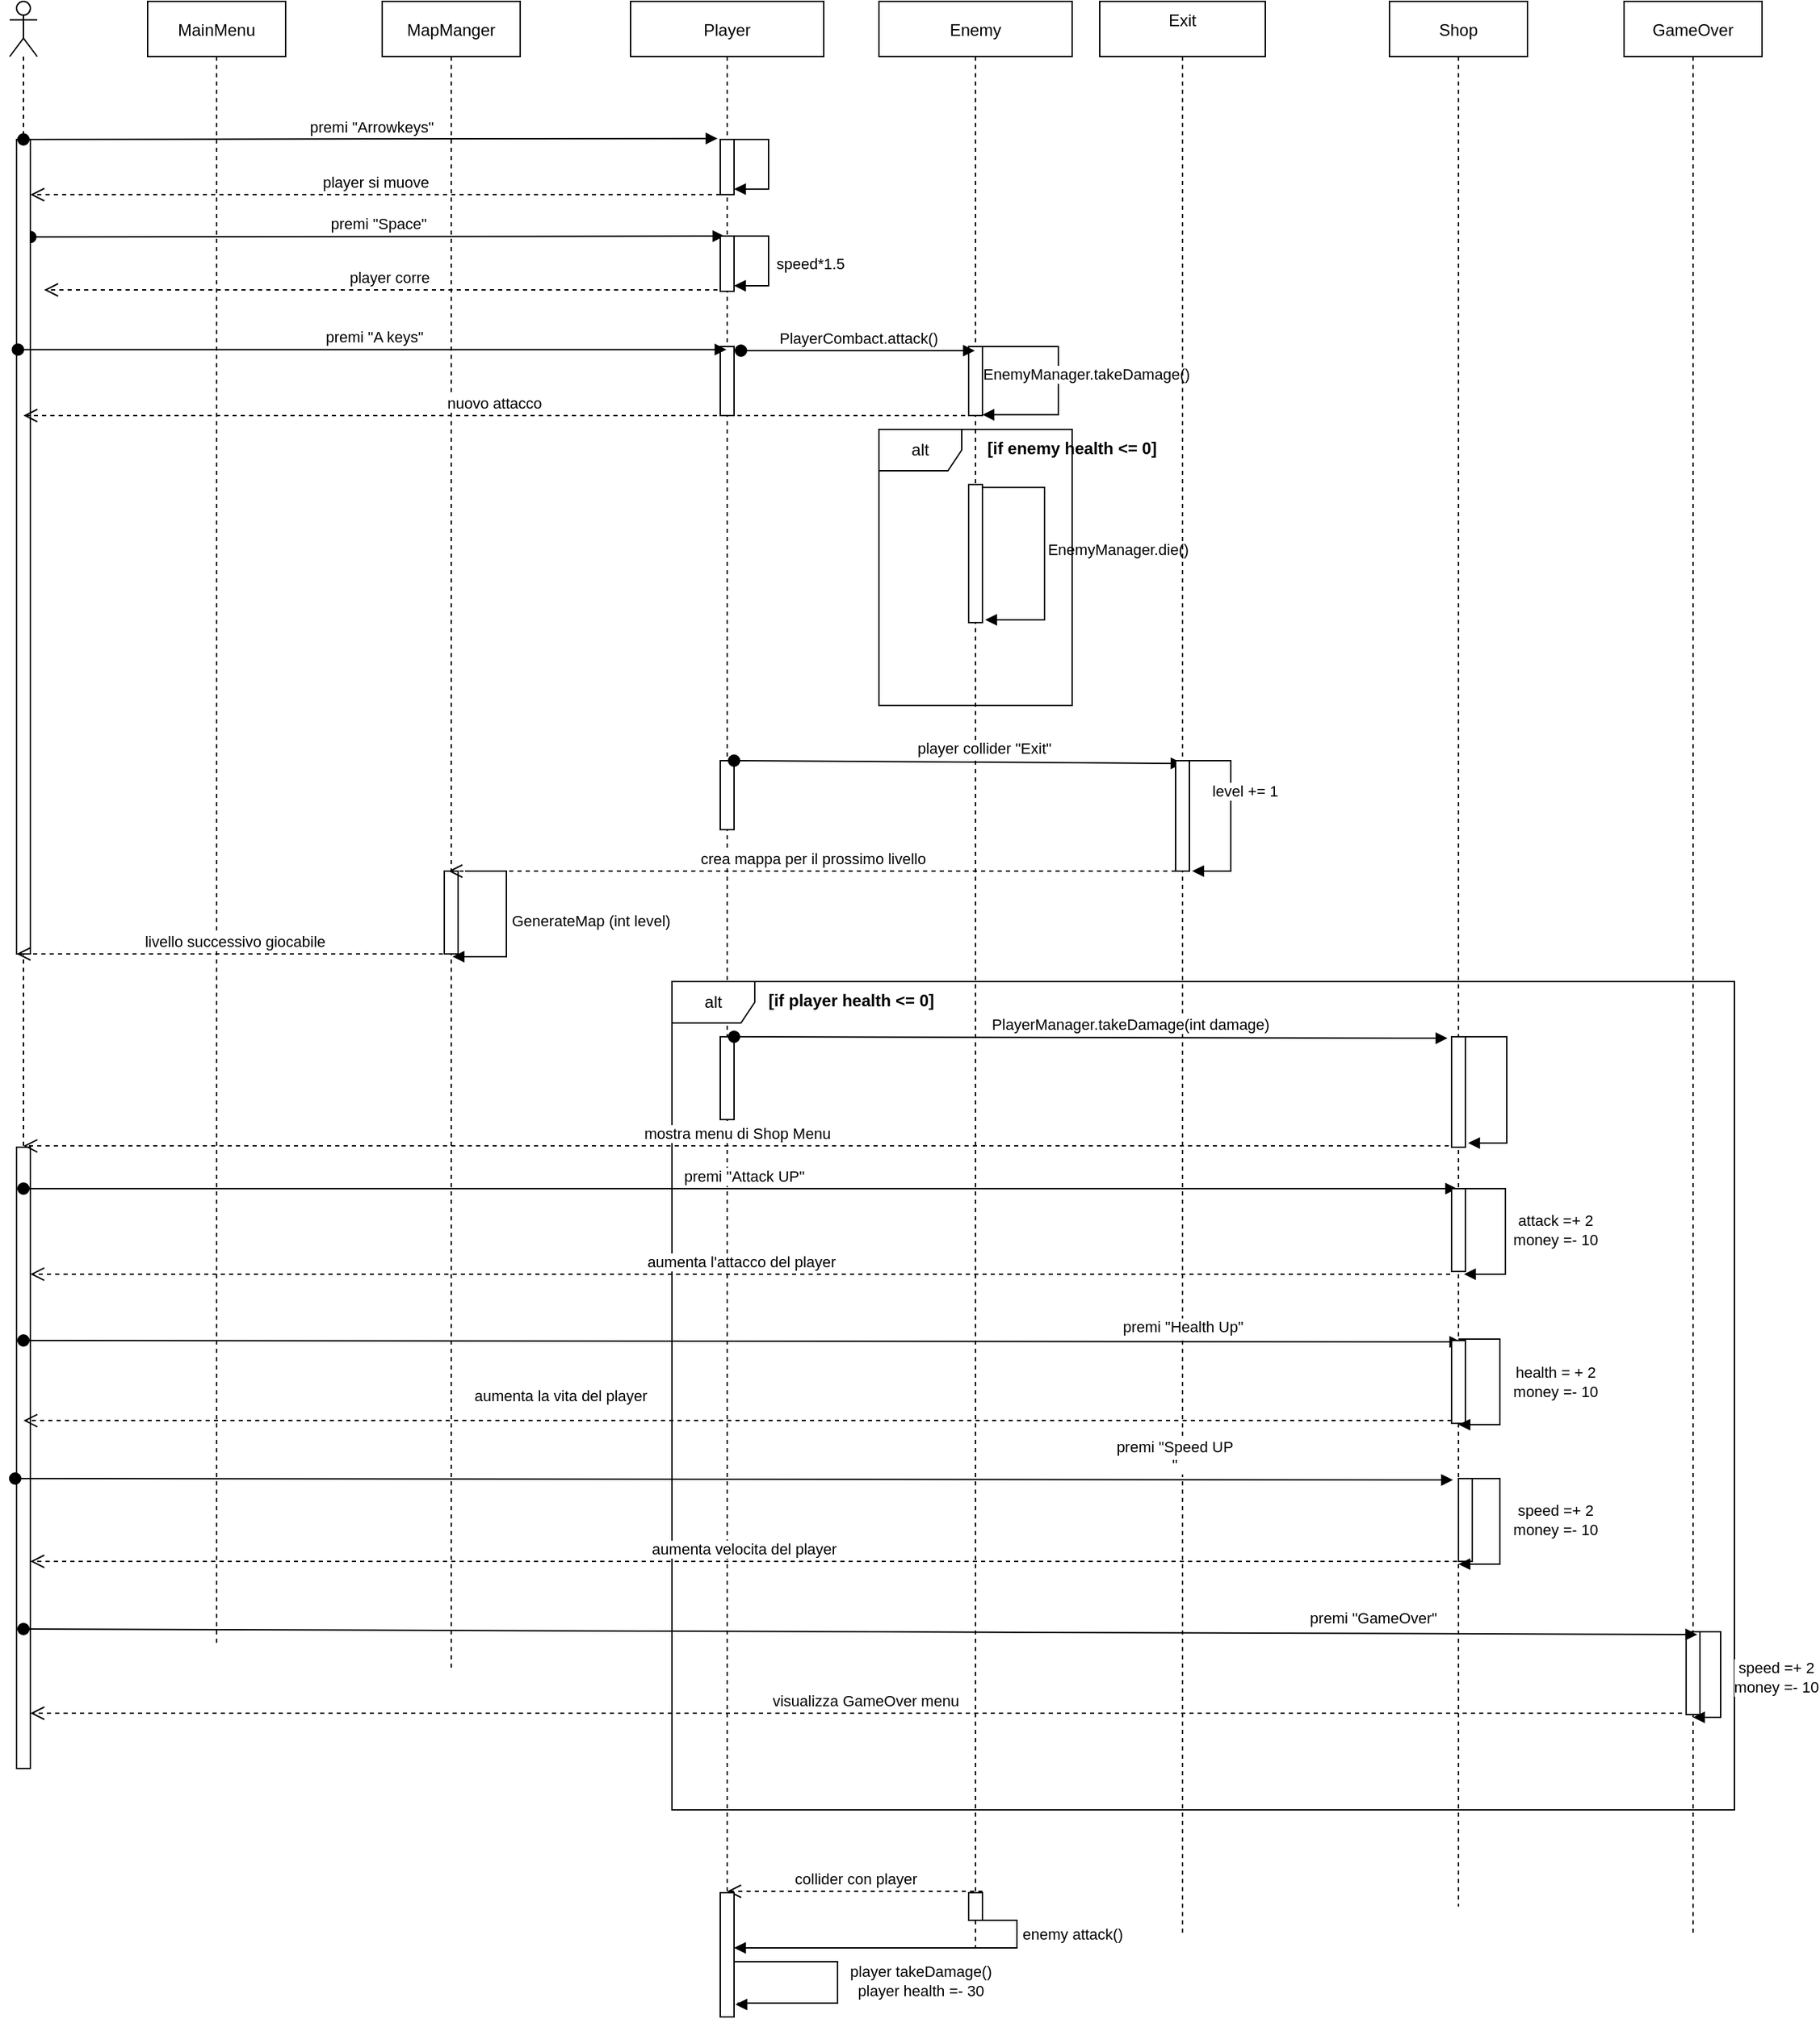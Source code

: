 <mxfile version="20.1.1" type="github">
  <diagram id="kgpKYQtTHZ0yAKxKKP6v" name="Page-1">
    <mxGraphModel dx="1408" dy="758" grid="1" gridSize="10" guides="1" tooltips="1" connect="1" arrows="1" fold="1" page="1" pageScale="1" pageWidth="1169" pageHeight="827" math="0" shadow="0">
      <root>
        <mxCell id="0" />
        <mxCell id="1" parent="0" />
        <mxCell id="IHDmYLQubq7b0O7IPrWK-1" value="MainMenu" style="shape=umlLifeline;perimeter=lifelinePerimeter;container=1;collapsible=0;recursiveResize=0;rounded=0;shadow=0;strokeWidth=1;" vertex="1" parent="1">
          <mxGeometry x="160" y="60" width="100" height="1190" as="geometry" />
        </mxCell>
        <mxCell id="H7HSWciS5RbThtjPVSTO-67" value="premi &quot;Space&quot;" style="html=1;verticalAlign=bottom;startArrow=oval;startFill=1;endArrow=block;startSize=8;rounded=0;entryX=-0.2;entryY=-0.017;entryDx=0;entryDy=0;entryPerimeter=0;" edge="1" parent="IHDmYLQubq7b0O7IPrWK-1">
          <mxGeometry x="0.004" width="60" relative="1" as="geometry">
            <mxPoint x="-85" y="170.68" as="sourcePoint" />
            <mxPoint x="418" y="170.0" as="targetPoint" />
            <mxPoint as="offset" />
          </mxGeometry>
        </mxCell>
        <mxCell id="IHDmYLQubq7b0O7IPrWK-10" value="MapManger" style="shape=umlLifeline;perimeter=lifelinePerimeter;container=1;collapsible=0;recursiveResize=0;rounded=0;shadow=0;strokeWidth=1;" vertex="1" parent="1">
          <mxGeometry x="330" y="60" width="100" height="1210" as="geometry" />
        </mxCell>
        <mxCell id="H7HSWciS5RbThtjPVSTO-12" value="" style="points=[];perimeter=orthogonalPerimeter;rounded=0;shadow=0;strokeWidth=1;" vertex="1" parent="IHDmYLQubq7b0O7IPrWK-10">
          <mxGeometry x="45" y="630" width="10" height="60" as="geometry" />
        </mxCell>
        <mxCell id="H7HSWciS5RbThtjPVSTO-68" value="player corre" style="html=1;verticalAlign=bottom;endArrow=open;dashed=1;endSize=8;rounded=0;" edge="1" parent="IHDmYLQubq7b0O7IPrWK-10">
          <mxGeometry relative="1" as="geometry">
            <mxPoint x="255" y="209" as="sourcePoint" />
            <mxPoint x="-245" y="209" as="targetPoint" />
            <Array as="points">
              <mxPoint x="-170" y="209" />
            </Array>
          </mxGeometry>
        </mxCell>
        <mxCell id="IHDmYLQubq7b0O7IPrWK-12" value="Player" style="shape=umlLifeline;perimeter=lifelinePerimeter;container=1;collapsible=0;recursiveResize=0;rounded=0;shadow=0;strokeWidth=1;" vertex="1" parent="1">
          <mxGeometry x="510" y="60" width="140" height="1380" as="geometry" />
        </mxCell>
        <mxCell id="IHDmYLQubq7b0O7IPrWK-11" value="" style="points=[];perimeter=orthogonalPerimeter;rounded=0;shadow=0;strokeWidth=1;" vertex="1" parent="IHDmYLQubq7b0O7IPrWK-12">
          <mxGeometry x="65" y="100" width="10" height="40" as="geometry" />
        </mxCell>
        <mxCell id="IHDmYLQubq7b0O7IPrWK-27" value="" style="points=[];perimeter=orthogonalPerimeter;rounded=0;shadow=0;strokeWidth=1;" vertex="1" parent="IHDmYLQubq7b0O7IPrWK-12">
          <mxGeometry x="65" y="250" width="10" height="50" as="geometry" />
        </mxCell>
        <mxCell id="H7HSWciS5RbThtjPVSTO-7" value="" style="points=[];perimeter=orthogonalPerimeter;rounded=0;shadow=0;strokeWidth=1;" vertex="1" parent="IHDmYLQubq7b0O7IPrWK-12">
          <mxGeometry x="65" y="550" width="10" height="50" as="geometry" />
        </mxCell>
        <mxCell id="H7HSWciS5RbThtjPVSTO-10" value="" style="edgeStyle=orthogonalEdgeStyle;html=1;align=left;spacingLeft=2;endArrow=block;rounded=0;labelBackgroundColor=default;labelBorderColor=none;entryX=1;entryY=0.9;entryDx=0;entryDy=0;entryPerimeter=0;" edge="1" parent="IHDmYLQubq7b0O7IPrWK-12" target="IHDmYLQubq7b0O7IPrWK-11">
          <mxGeometry relative="1" as="geometry">
            <mxPoint x="75" y="100" as="sourcePoint" />
            <Array as="points">
              <mxPoint x="100" y="100" />
              <mxPoint x="100" y="136" />
            </Array>
            <mxPoint x="77" y="180" as="targetPoint" />
          </mxGeometry>
        </mxCell>
        <mxCell id="H7HSWciS5RbThtjPVSTO-65" value="" style="points=[];perimeter=orthogonalPerimeter;rounded=0;shadow=0;strokeWidth=1;" vertex="1" parent="IHDmYLQubq7b0O7IPrWK-12">
          <mxGeometry x="65" y="170" width="10" height="40" as="geometry" />
        </mxCell>
        <mxCell id="H7HSWciS5RbThtjPVSTO-66" value="" style="edgeStyle=orthogonalEdgeStyle;html=1;align=left;spacingLeft=2;endArrow=block;rounded=0;labelBackgroundColor=default;labelBorderColor=none;entryX=1;entryY=0.9;entryDx=0;entryDy=0;entryPerimeter=0;" edge="1" parent="IHDmYLQubq7b0O7IPrWK-12">
          <mxGeometry relative="1" as="geometry">
            <mxPoint x="75" y="170" as="sourcePoint" />
            <Array as="points">
              <mxPoint x="100" y="170" />
              <mxPoint x="100" y="206" />
            </Array>
            <mxPoint x="75" y="206" as="targetPoint" />
          </mxGeometry>
        </mxCell>
        <mxCell id="H7HSWciS5RbThtjPVSTO-69" value="speed*1.5" style="edgeLabel;html=1;align=center;verticalAlign=middle;resizable=0;points=[];" vertex="1" connectable="0" parent="H7HSWciS5RbThtjPVSTO-66">
          <mxGeometry x="-0.209" y="1" relative="1" as="geometry">
            <mxPoint x="29" y="11" as="offset" />
          </mxGeometry>
        </mxCell>
        <mxCell id="IHDmYLQubq7b0O7IPrWK-13" value="Enemy" style="shape=umlLifeline;perimeter=lifelinePerimeter;container=1;collapsible=0;recursiveResize=0;rounded=0;shadow=0;strokeWidth=1;" vertex="1" parent="1">
          <mxGeometry x="690" y="60" width="140" height="1410" as="geometry" />
        </mxCell>
        <mxCell id="IHDmYLQubq7b0O7IPrWK-29" value="" style="points=[];perimeter=orthogonalPerimeter;rounded=0;shadow=0;strokeWidth=1;" vertex="1" parent="IHDmYLQubq7b0O7IPrWK-13">
          <mxGeometry x="65" y="250" width="10" height="50" as="geometry" />
        </mxCell>
        <mxCell id="IHDmYLQubq7b0O7IPrWK-31" value="" style="edgeStyle=orthogonalEdgeStyle;html=1;align=left;spacingLeft=2;endArrow=block;rounded=0;labelBackgroundColor=default;labelBorderColor=none;entryX=1.2;entryY=0.98;entryDx=0;entryDy=0;entryPerimeter=0;exitX=0.8;exitY=0.02;exitDx=0;exitDy=0;exitPerimeter=0;" edge="1" parent="IHDmYLQubq7b0O7IPrWK-13" source="IHDmYLQubq7b0O7IPrWK-36" target="IHDmYLQubq7b0O7IPrWK-36">
          <mxGeometry relative="1" as="geometry">
            <mxPoint x="65" y="360" as="sourcePoint" />
            <Array as="points">
              <mxPoint x="120" y="352" />
              <mxPoint x="120" y="448" />
            </Array>
            <mxPoint x="67" y="440" as="targetPoint" />
          </mxGeometry>
        </mxCell>
        <mxCell id="IHDmYLQubq7b0O7IPrWK-32" value="EnemyManager.die()" style="edgeLabel;html=1;align=center;verticalAlign=middle;resizable=0;points=[];" vertex="1" connectable="0" parent="IHDmYLQubq7b0O7IPrWK-31">
          <mxGeometry x="-0.185" y="3" relative="1" as="geometry">
            <mxPoint x="50" y="16" as="offset" />
          </mxGeometry>
        </mxCell>
        <mxCell id="IHDmYLQubq7b0O7IPrWK-36" value="" style="points=[];perimeter=orthogonalPerimeter;rounded=0;shadow=0;strokeWidth=1;" vertex="1" parent="IHDmYLQubq7b0O7IPrWK-13">
          <mxGeometry x="65" y="350" width="10" height="100" as="geometry" />
        </mxCell>
        <mxCell id="IHDmYLQubq7b0O7IPrWK-37" value="" style="edgeStyle=orthogonalEdgeStyle;html=1;align=left;spacingLeft=2;endArrow=block;rounded=0;labelBackgroundColor=default;labelBorderColor=none;entryX=1;entryY=0.988;entryDx=0;entryDy=0;entryPerimeter=0;exitX=0.8;exitY=0;exitDx=0;exitDy=0;exitPerimeter=0;" edge="1" parent="IHDmYLQubq7b0O7IPrWK-13" source="IHDmYLQubq7b0O7IPrWK-29" target="IHDmYLQubq7b0O7IPrWK-29">
          <mxGeometry relative="1" as="geometry">
            <mxPoint x="-170" y="230" as="sourcePoint" />
            <Array as="points">
              <mxPoint x="130" y="250" />
              <mxPoint x="130" y="299" />
            </Array>
            <mxPoint x="-168" y="310" as="targetPoint" />
          </mxGeometry>
        </mxCell>
        <mxCell id="IHDmYLQubq7b0O7IPrWK-38" value="EnemyManager.takeDamage()" style="edgeLabel;html=1;align=center;verticalAlign=middle;resizable=0;points=[];" vertex="1" connectable="0" parent="IHDmYLQubq7b0O7IPrWK-37">
          <mxGeometry x="-0.185" y="3" relative="1" as="geometry">
            <mxPoint x="17" y="11" as="offset" />
          </mxGeometry>
        </mxCell>
        <mxCell id="H7HSWciS5RbThtjPVSTO-1" value="&lt;div&gt;alt&lt;/div&gt;" style="shape=umlFrame;whiteSpace=wrap;html=1;direction=east;" vertex="1" parent="IHDmYLQubq7b0O7IPrWK-13">
          <mxGeometry y="310" width="140" height="200" as="geometry" />
        </mxCell>
        <mxCell id="H7HSWciS5RbThtjPVSTO-9" value="player collider &quot;Exit&quot;" style="html=1;verticalAlign=bottom;startArrow=oval;startFill=1;endArrow=block;startSize=8;rounded=0;entryX=0.5;entryY=0.025;entryDx=0;entryDy=0;entryPerimeter=0;" edge="1" parent="IHDmYLQubq7b0O7IPrWK-13" target="H7HSWciS5RbThtjPVSTO-8">
          <mxGeometry x="0.111" y="1" width="60" relative="1" as="geometry">
            <mxPoint x="-105" y="550" as="sourcePoint" />
            <mxPoint x="404.5" y="550" as="targetPoint" />
            <mxPoint as="offset" />
          </mxGeometry>
        </mxCell>
        <mxCell id="H7HSWciS5RbThtjPVSTO-70" value="" style="points=[];perimeter=orthogonalPerimeter;rounded=0;shadow=0;strokeWidth=1;" vertex="1" parent="IHDmYLQubq7b0O7IPrWK-13">
          <mxGeometry x="65" y="1370" width="10" height="20" as="geometry" />
        </mxCell>
        <mxCell id="H7HSWciS5RbThtjPVSTO-71" value="collider con player" style="html=1;verticalAlign=bottom;endArrow=open;dashed=1;endSize=8;rounded=0;" edge="1" parent="IHDmYLQubq7b0O7IPrWK-13">
          <mxGeometry relative="1" as="geometry">
            <mxPoint x="75" y="1369" as="sourcePoint" />
            <mxPoint x="-110" y="1369" as="targetPoint" />
          </mxGeometry>
        </mxCell>
        <mxCell id="IHDmYLQubq7b0O7IPrWK-14" value="" style="shape=umlLifeline;participant=umlActor;perimeter=lifelinePerimeter;whiteSpace=wrap;html=1;container=1;collapsible=0;recursiveResize=0;verticalAlign=top;spacingTop=36;outlineConnect=0;" vertex="1" parent="1">
          <mxGeometry x="60" y="60" width="20" height="1280" as="geometry" />
        </mxCell>
        <mxCell id="IHDmYLQubq7b0O7IPrWK-15" value="" style="points=[];perimeter=orthogonalPerimeter;rounded=0;shadow=0;strokeWidth=1;" vertex="1" parent="IHDmYLQubq7b0O7IPrWK-14">
          <mxGeometry x="5" y="100" width="10" height="590" as="geometry" />
        </mxCell>
        <mxCell id="H7HSWciS5RbThtjPVSTO-17" value="livello successivo giocabile" style="html=1;verticalAlign=bottom;endArrow=open;dashed=1;endSize=8;rounded=0;entryX=0.3;entryY=0;entryDx=0;entryDy=0;entryPerimeter=0;" edge="1" parent="IHDmYLQubq7b0O7IPrWK-14">
          <mxGeometry relative="1" as="geometry">
            <mxPoint x="320" y="690" as="sourcePoint" />
            <mxPoint x="5" y="690" as="targetPoint" />
          </mxGeometry>
        </mxCell>
        <mxCell id="H7HSWciS5RbThtjPVSTO-32" value="" style="points=[];perimeter=orthogonalPerimeter;rounded=0;shadow=0;strokeWidth=1;" vertex="1" parent="IHDmYLQubq7b0O7IPrWK-14">
          <mxGeometry x="5" y="830" width="10" height="450" as="geometry" />
        </mxCell>
        <mxCell id="IHDmYLQubq7b0O7IPrWK-20" value="Exit&#xa;" style="shape=umlLifeline;perimeter=lifelinePerimeter;container=1;collapsible=0;recursiveResize=0;rounded=0;shadow=0;strokeWidth=1;" vertex="1" parent="1">
          <mxGeometry x="850" y="60" width="120" height="1400" as="geometry" />
        </mxCell>
        <mxCell id="H7HSWciS5RbThtjPVSTO-8" value="" style="points=[];perimeter=orthogonalPerimeter;rounded=0;shadow=0;strokeWidth=1;" vertex="1" parent="IHDmYLQubq7b0O7IPrWK-20">
          <mxGeometry x="55" y="550" width="10" height="80" as="geometry" />
        </mxCell>
        <mxCell id="H7HSWciS5RbThtjPVSTO-19" value="&lt;div&gt;alt&lt;/div&gt;" style="shape=umlFrame;whiteSpace=wrap;html=1;direction=east;" vertex="1" parent="IHDmYLQubq7b0O7IPrWK-20">
          <mxGeometry x="-310" y="710" width="770" height="600" as="geometry" />
        </mxCell>
        <mxCell id="IHDmYLQubq7b0O7IPrWK-39" value="[if enemy health &lt;= 0]" style="text;align=center;fontStyle=1;verticalAlign=middle;spacingLeft=3;spacingRight=3;strokeColor=none;rotatable=0;points=[[0,0.5],[1,0.5]];portConstraint=eastwest;" vertex="1" parent="IHDmYLQubq7b0O7IPrWK-20">
          <mxGeometry x="-60" y="310" width="80" height="26" as="geometry" />
        </mxCell>
        <mxCell id="H7HSWciS5RbThtjPVSTO-23" value="" style="points=[];perimeter=orthogonalPerimeter;rounded=0;shadow=0;strokeWidth=1;" vertex="1" parent="IHDmYLQubq7b0O7IPrWK-20">
          <mxGeometry x="-275" y="750" width="10" height="60" as="geometry" />
        </mxCell>
        <mxCell id="IHDmYLQubq7b0O7IPrWK-22" value="" style="edgeStyle=orthogonalEdgeStyle;html=1;align=left;spacingLeft=2;endArrow=block;rounded=0;labelBackgroundColor=default;labelBorderColor=none;" edge="1" parent="IHDmYLQubq7b0O7IPrWK-20">
          <mxGeometry relative="1" as="geometry">
            <mxPoint x="65" y="550" as="sourcePoint" />
            <Array as="points">
              <mxPoint x="95" y="550" />
              <mxPoint x="95" y="630" />
            </Array>
            <mxPoint x="67" y="630" as="targetPoint" />
          </mxGeometry>
        </mxCell>
        <mxCell id="H7HSWciS5RbThtjPVSTO-11" value="level += 1" style="edgeLabel;html=1;align=center;verticalAlign=middle;resizable=0;points=[];" vertex="1" connectable="0" parent="IHDmYLQubq7b0O7IPrWK-22">
          <mxGeometry x="-0.246" y="1" relative="1" as="geometry">
            <mxPoint x="9" as="offset" />
          </mxGeometry>
        </mxCell>
        <mxCell id="H7HSWciS5RbThtjPVSTO-24" value="PlayerManager.takeDamage(int damage)" style="html=1;verticalAlign=bottom;startArrow=oval;startFill=1;endArrow=block;startSize=8;rounded=0;entryX=-0.3;entryY=0.013;entryDx=0;entryDy=0;entryPerimeter=0;" edge="1" parent="IHDmYLQubq7b0O7IPrWK-20" target="H7HSWciS5RbThtjPVSTO-46">
          <mxGeometry x="0.111" y="1" width="60" relative="1" as="geometry">
            <mxPoint x="-265" y="750" as="sourcePoint" />
            <mxPoint x="60" y="752" as="targetPoint" />
            <mxPoint as="offset" />
          </mxGeometry>
        </mxCell>
        <mxCell id="H7HSWciS5RbThtjPVSTO-64" value="visualizza GameOver menu" style="html=1;verticalAlign=bottom;endArrow=open;dashed=1;endSize=8;rounded=0;exitX=-0.1;exitY=1.033;exitDx=0;exitDy=0;exitPerimeter=0;" edge="1" parent="IHDmYLQubq7b0O7IPrWK-20" target="H7HSWciS5RbThtjPVSTO-32">
          <mxGeometry relative="1" as="geometry">
            <mxPoint x="434" y="1240" as="sourcePoint" />
            <mxPoint x="-600" y="1240" as="targetPoint" />
          </mxGeometry>
        </mxCell>
        <mxCell id="IHDmYLQubq7b0O7IPrWK-21" value="GameOver" style="shape=umlLifeline;perimeter=lifelinePerimeter;container=1;collapsible=0;recursiveResize=0;rounded=0;shadow=0;strokeWidth=1;" vertex="1" parent="1">
          <mxGeometry x="1230" y="60" width="100" height="1400" as="geometry" />
        </mxCell>
        <mxCell id="H7HSWciS5RbThtjPVSTO-61" value="" style="points=[];perimeter=orthogonalPerimeter;rounded=0;shadow=0;strokeWidth=1;" vertex="1" parent="IHDmYLQubq7b0O7IPrWK-21">
          <mxGeometry x="45" y="1181" width="10" height="60" as="geometry" />
        </mxCell>
        <mxCell id="H7HSWciS5RbThtjPVSTO-62" value="" style="edgeStyle=orthogonalEdgeStyle;html=1;align=left;spacingLeft=2;endArrow=block;rounded=0;labelBackgroundColor=default;labelBorderColor=none;" edge="1" parent="IHDmYLQubq7b0O7IPrWK-21">
          <mxGeometry relative="1" as="geometry">
            <mxPoint x="50" y="1181" as="sourcePoint" />
            <Array as="points">
              <mxPoint x="70" y="1181" />
              <mxPoint x="70" y="1243" />
            </Array>
            <mxPoint x="50" y="1243" as="targetPoint" />
          </mxGeometry>
        </mxCell>
        <mxCell id="H7HSWciS5RbThtjPVSTO-63" value="&lt;div&gt;speed =+ 2&lt;/div&gt;&lt;div&gt;money =- 10&lt;br&gt;&lt;/div&gt;" style="edgeLabel;html=1;align=center;verticalAlign=middle;resizable=0;points=[];" vertex="1" connectable="0" parent="H7HSWciS5RbThtjPVSTO-62">
          <mxGeometry x="-0.279" y="2" relative="1" as="geometry">
            <mxPoint x="38" y="16" as="offset" />
          </mxGeometry>
        </mxCell>
        <mxCell id="IHDmYLQubq7b0O7IPrWK-3" value="premi &quot;Arrowkeys&quot;" style="html=1;verticalAlign=bottom;startArrow=oval;startFill=1;endArrow=block;startSize=8;rounded=0;entryX=-0.2;entryY=-0.017;entryDx=0;entryDy=0;entryPerimeter=0;" edge="1" parent="1" target="IHDmYLQubq7b0O7IPrWK-11">
          <mxGeometry x="0.004" width="60" relative="1" as="geometry">
            <mxPoint x="70" y="160" as="sourcePoint" />
            <mxPoint x="247" y="180.06" as="targetPoint" />
            <mxPoint as="offset" />
          </mxGeometry>
        </mxCell>
        <mxCell id="IHDmYLQubq7b0O7IPrWK-23" value="player si muove" style="html=1;verticalAlign=bottom;endArrow=open;dashed=1;endSize=8;rounded=0;" edge="1" parent="1" source="IHDmYLQubq7b0O7IPrWK-11" target="IHDmYLQubq7b0O7IPrWK-15">
          <mxGeometry relative="1" as="geometry">
            <mxPoint x="390" y="220" as="sourcePoint" />
            <mxPoint x="70" y="240" as="targetPoint" />
            <Array as="points">
              <mxPoint x="150" y="200" />
            </Array>
          </mxGeometry>
        </mxCell>
        <mxCell id="IHDmYLQubq7b0O7IPrWK-28" value="&lt;div&gt;premi &quot;A keys&quot;&lt;/div&gt;" style="html=1;verticalAlign=bottom;startArrow=oval;startFill=1;endArrow=block;startSize=8;rounded=0;exitX=0.1;exitY=0.258;exitDx=0;exitDy=0;exitPerimeter=0;" edge="1" parent="1" source="IHDmYLQubq7b0O7IPrWK-15" target="IHDmYLQubq7b0O7IPrWK-12">
          <mxGeometry x="0.004" width="60" relative="1" as="geometry">
            <mxPoint x="70" y="281" as="sourcePoint" />
            <mxPoint x="373" y="280" as="targetPoint" />
            <mxPoint as="offset" />
          </mxGeometry>
        </mxCell>
        <mxCell id="IHDmYLQubq7b0O7IPrWK-33" value="nuovo attacco" style="html=1;verticalAlign=bottom;endArrow=open;dashed=1;endSize=8;rounded=0;exitX=-0.25;exitY=1;exitDx=0;exitDy=0;exitPerimeter=0;" edge="1" parent="1" source="IHDmYLQubq7b0O7IPrWK-29" target="IHDmYLQubq7b0O7IPrWK-14">
          <mxGeometry relative="1" as="geometry">
            <mxPoint x="682.5" y="380.9" as="sourcePoint" />
            <mxPoint x="570" y="380" as="targetPoint" />
          </mxGeometry>
        </mxCell>
        <mxCell id="H7HSWciS5RbThtjPVSTO-13" value="crea mappa per il prossimo livello" style="html=1;verticalAlign=bottom;endArrow=open;dashed=1;endSize=8;rounded=0;entryX=0.3;entryY=0;entryDx=0;entryDy=0;entryPerimeter=0;" edge="1" parent="1" source="H7HSWciS5RbThtjPVSTO-8" target="H7HSWciS5RbThtjPVSTO-12">
          <mxGeometry relative="1" as="geometry">
            <mxPoint x="893" y="690" as="sourcePoint" />
            <mxPoint x="390" y="690" as="targetPoint" />
          </mxGeometry>
        </mxCell>
        <mxCell id="H7HSWciS5RbThtjPVSTO-14" value="GenerateMap (int level)" style="edgeStyle=orthogonalEdgeStyle;html=1;align=left;spacingLeft=2;endArrow=block;rounded=0;labelBackgroundColor=default;labelBorderColor=none;entryX=0.51;entryY=0.865;entryDx=0;entryDy=0;entryPerimeter=0;" edge="1" parent="1">
          <mxGeometry relative="1" as="geometry">
            <mxPoint x="390" y="690" as="sourcePoint" />
            <Array as="points">
              <mxPoint x="420" y="690" />
              <mxPoint x="420" y="752" />
            </Array>
            <mxPoint x="381" y="752" as="targetPoint" />
          </mxGeometry>
        </mxCell>
        <mxCell id="H7HSWciS5RbThtjPVSTO-34" value="premi &quot;Attack UP&quot;" style="html=1;verticalAlign=bottom;startArrow=oval;startFill=1;endArrow=block;startSize=8;rounded=0;entryX=0.4;entryY=0;entryDx=0;entryDy=0;entryPerimeter=0;" edge="1" parent="1" target="H7HSWciS5RbThtjPVSTO-47">
          <mxGeometry x="0.004" width="60" relative="1" as="geometry">
            <mxPoint x="70" y="920" as="sourcePoint" />
            <mxPoint x="380" y="920" as="targetPoint" />
            <mxPoint as="offset" />
          </mxGeometry>
        </mxCell>
        <mxCell id="H7HSWciS5RbThtjPVSTO-35" value="aumenta l&#39;attacco del player" style="html=1;verticalAlign=bottom;endArrow=open;dashed=1;endSize=8;rounded=0;exitX=-0.1;exitY=1.033;exitDx=0;exitDy=0;exitPerimeter=0;" edge="1" parent="1" source="H7HSWciS5RbThtjPVSTO-47" target="H7HSWciS5RbThtjPVSTO-32">
          <mxGeometry relative="1" as="geometry">
            <mxPoint x="1062.5" y="980" as="sourcePoint" />
            <mxPoint x="385" y="981.98" as="targetPoint" />
          </mxGeometry>
        </mxCell>
        <mxCell id="H7HSWciS5RbThtjPVSTO-39" value="premi &quot;Health Up&quot;" style="html=1;verticalAlign=bottom;startArrow=oval;startFill=1;endArrow=block;startSize=8;rounded=0;entryX=0.7;entryY=0.017;entryDx=0;entryDy=0;entryPerimeter=0;" edge="1" parent="1" target="H7HSWciS5RbThtjPVSTO-48">
          <mxGeometry x="0.612" y="2" width="60" relative="1" as="geometry">
            <mxPoint x="70" y="1030" as="sourcePoint" />
            <mxPoint x="1284" y="1030" as="targetPoint" />
            <mxPoint as="offset" />
          </mxGeometry>
        </mxCell>
        <mxCell id="H7HSWciS5RbThtjPVSTO-28" value="&lt;div&gt;mostra menu di Shop Menu&lt;br&gt;&lt;/div&gt;" style="html=1;verticalAlign=bottom;endArrow=open;dashed=1;endSize=8;rounded=0;exitX=-0.2;exitY=0.988;exitDx=0;exitDy=0;exitPerimeter=0;" edge="1" parent="1" source="H7HSWciS5RbThtjPVSTO-46" target="IHDmYLQubq7b0O7IPrWK-14">
          <mxGeometry relative="1" as="geometry">
            <mxPoint x="1055" y="890" as="sourcePoint" />
            <mxPoint x="740" y="890" as="targetPoint" />
          </mxGeometry>
        </mxCell>
        <mxCell id="H7HSWciS5RbThtjPVSTO-41" value="aumenta la vita del player" style="html=1;verticalAlign=bottom;endArrow=open;dashed=1;endSize=8;rounded=0;exitX=0;exitY=0.967;exitDx=0;exitDy=0;exitPerimeter=0;" edge="1" parent="1" source="H7HSWciS5RbThtjPVSTO-48" target="IHDmYLQubq7b0O7IPrWK-14">
          <mxGeometry x="0.249" y="-9" relative="1" as="geometry">
            <mxPoint x="1275" y="1089" as="sourcePoint" />
            <mxPoint x="740" y="1090" as="targetPoint" />
            <mxPoint as="offset" />
          </mxGeometry>
        </mxCell>
        <mxCell id="H7HSWciS5RbThtjPVSTO-45" value="Shop" style="shape=umlLifeline;perimeter=lifelinePerimeter;container=1;collapsible=0;recursiveResize=0;rounded=0;shadow=0;strokeWidth=1;" vertex="1" parent="1">
          <mxGeometry x="1060" y="60" width="100" height="1380" as="geometry" />
        </mxCell>
        <mxCell id="H7HSWciS5RbThtjPVSTO-46" value="" style="points=[];perimeter=orthogonalPerimeter;rounded=0;shadow=0;strokeWidth=1;" vertex="1" parent="H7HSWciS5RbThtjPVSTO-45">
          <mxGeometry x="45" y="750" width="10" height="80" as="geometry" />
        </mxCell>
        <mxCell id="H7HSWciS5RbThtjPVSTO-47" value="" style="points=[];perimeter=orthogonalPerimeter;rounded=0;shadow=0;strokeWidth=1;" vertex="1" parent="H7HSWciS5RbThtjPVSTO-45">
          <mxGeometry x="45" y="860" width="10" height="60" as="geometry" />
        </mxCell>
        <mxCell id="H7HSWciS5RbThtjPVSTO-48" value="" style="points=[];perimeter=orthogonalPerimeter;rounded=0;shadow=0;strokeWidth=1;" vertex="1" parent="H7HSWciS5RbThtjPVSTO-45">
          <mxGeometry x="45" y="970" width="10" height="60" as="geometry" />
        </mxCell>
        <mxCell id="H7HSWciS5RbThtjPVSTO-49" value="" style="edgeStyle=orthogonalEdgeStyle;html=1;align=left;spacingLeft=2;endArrow=block;rounded=0;labelBackgroundColor=default;labelBorderColor=none;" edge="1" parent="H7HSWciS5RbThtjPVSTO-45">
          <mxGeometry relative="1" as="geometry">
            <mxPoint x="54" y="860" as="sourcePoint" />
            <Array as="points">
              <mxPoint x="84" y="860" />
              <mxPoint x="84" y="922" />
            </Array>
            <mxPoint x="54" y="922" as="targetPoint" />
          </mxGeometry>
        </mxCell>
        <mxCell id="H7HSWciS5RbThtjPVSTO-56" value="&lt;div&gt;attack =+ 2&lt;/div&gt;&lt;div&gt;money =- 10&lt;br&gt;&lt;/div&gt;" style="edgeLabel;html=1;align=center;verticalAlign=middle;resizable=0;points=[];" vertex="1" connectable="0" parent="H7HSWciS5RbThtjPVSTO-49">
          <mxGeometry x="-0.295" y="2" relative="1" as="geometry">
            <mxPoint x="34" y="17" as="offset" />
          </mxGeometry>
        </mxCell>
        <mxCell id="H7HSWciS5RbThtjPVSTO-50" value="" style="edgeStyle=orthogonalEdgeStyle;html=1;align=left;spacingLeft=2;endArrow=block;rounded=0;labelBackgroundColor=default;labelBorderColor=none;" edge="1" parent="H7HSWciS5RbThtjPVSTO-45">
          <mxGeometry relative="1" as="geometry">
            <mxPoint x="55" y="767" as="sourcePoint" />
            <Array as="points">
              <mxPoint x="55" y="750" />
              <mxPoint x="85" y="750" />
              <mxPoint x="85" y="827" />
            </Array>
            <mxPoint x="57" y="827" as="targetPoint" />
          </mxGeometry>
        </mxCell>
        <mxCell id="H7HSWciS5RbThtjPVSTO-52" value="" style="points=[];perimeter=orthogonalPerimeter;rounded=0;shadow=0;strokeWidth=1;" vertex="1" parent="H7HSWciS5RbThtjPVSTO-45">
          <mxGeometry x="50" y="1070" width="10" height="60" as="geometry" />
        </mxCell>
        <mxCell id="H7HSWciS5RbThtjPVSTO-53" value="" style="edgeStyle=orthogonalEdgeStyle;html=1;align=left;spacingLeft=2;endArrow=block;rounded=0;labelBackgroundColor=default;labelBorderColor=none;" edge="1" parent="H7HSWciS5RbThtjPVSTO-45">
          <mxGeometry relative="1" as="geometry">
            <mxPoint x="50" y="969" as="sourcePoint" />
            <Array as="points">
              <mxPoint x="80" y="969" />
              <mxPoint x="80" y="1031" />
            </Array>
            <mxPoint x="50" y="1031" as="targetPoint" />
          </mxGeometry>
        </mxCell>
        <mxCell id="H7HSWciS5RbThtjPVSTO-57" value="&lt;div&gt;health = + 2&lt;/div&gt;&lt;div&gt;money =- 10&lt;br&gt;&lt;/div&gt;" style="edgeLabel;html=1;align=center;verticalAlign=middle;resizable=0;points=[];" vertex="1" connectable="0" parent="H7HSWciS5RbThtjPVSTO-53">
          <mxGeometry x="-0.164" relative="1" as="geometry">
            <mxPoint x="40" y="10" as="offset" />
          </mxGeometry>
        </mxCell>
        <mxCell id="H7HSWciS5RbThtjPVSTO-54" value="" style="edgeStyle=orthogonalEdgeStyle;html=1;align=left;spacingLeft=2;endArrow=block;rounded=0;labelBackgroundColor=default;labelBorderColor=none;" edge="1" parent="H7HSWciS5RbThtjPVSTO-45">
          <mxGeometry relative="1" as="geometry">
            <mxPoint x="50" y="1070" as="sourcePoint" />
            <Array as="points">
              <mxPoint x="80" y="1070" />
              <mxPoint x="80" y="1132" />
            </Array>
            <mxPoint x="50" y="1132" as="targetPoint" />
          </mxGeometry>
        </mxCell>
        <mxCell id="H7HSWciS5RbThtjPVSTO-58" value="&lt;div&gt;speed =+ 2&lt;/div&gt;&lt;div&gt;money =- 10&lt;br&gt;&lt;/div&gt;" style="edgeLabel;html=1;align=center;verticalAlign=middle;resizable=0;points=[];" vertex="1" connectable="0" parent="H7HSWciS5RbThtjPVSTO-54">
          <mxGeometry x="-0.279" y="2" relative="1" as="geometry">
            <mxPoint x="38" y="16" as="offset" />
          </mxGeometry>
        </mxCell>
        <mxCell id="H7HSWciS5RbThtjPVSTO-51" value="&lt;div&gt;premi &quot;Speed UP&lt;/div&gt;&lt;div&gt;&quot;&lt;/div&gt;" style="html=1;verticalAlign=bottom;startArrow=oval;startFill=1;endArrow=block;startSize=8;rounded=0;entryX=0.7;entryY=0.017;entryDx=0;entryDy=0;entryPerimeter=0;" edge="1" parent="1">
          <mxGeometry x="0.612" y="2" width="60" relative="1" as="geometry">
            <mxPoint x="64" y="1130" as="sourcePoint" />
            <mxPoint x="1106" y="1131.02" as="targetPoint" />
            <mxPoint as="offset" />
          </mxGeometry>
        </mxCell>
        <mxCell id="H7HSWciS5RbThtjPVSTO-55" value="aumenta velocita del player" style="html=1;verticalAlign=bottom;endArrow=open;dashed=1;endSize=8;rounded=0;exitX=-0.1;exitY=1.033;exitDx=0;exitDy=0;exitPerimeter=0;" edge="1" parent="1" target="H7HSWciS5RbThtjPVSTO-32">
          <mxGeometry relative="1" as="geometry">
            <mxPoint x="1109" y="1190" as="sourcePoint" />
            <mxPoint x="80" y="1190" as="targetPoint" />
          </mxGeometry>
        </mxCell>
        <mxCell id="H7HSWciS5RbThtjPVSTO-60" value="&lt;div&gt;premi &quot;GameOver&quot;&lt;/div&gt;" style="html=1;verticalAlign=bottom;startArrow=oval;startFill=1;endArrow=block;startSize=8;rounded=0;entryX=0.53;entryY=0.845;entryDx=0;entryDy=0;entryPerimeter=0;" edge="1" parent="1" target="IHDmYLQubq7b0O7IPrWK-21">
          <mxGeometry x="0.612" y="2" width="60" relative="1" as="geometry">
            <mxPoint x="70" y="1239" as="sourcePoint" />
            <mxPoint x="1112" y="1240.02" as="targetPoint" />
            <mxPoint as="offset" />
          </mxGeometry>
        </mxCell>
        <mxCell id="IHDmYLQubq7b0O7IPrWK-30" value="&lt;div&gt;PlayerCombact.attack()&lt;/div&gt;" style="html=1;verticalAlign=bottom;startArrow=oval;startFill=1;endArrow=block;startSize=8;rounded=0;" edge="1" parent="1" target="IHDmYLQubq7b0O7IPrWK-13">
          <mxGeometry x="0.004" width="60" relative="1" as="geometry">
            <mxPoint x="590" y="313" as="sourcePoint" />
            <mxPoint x="680" y="280" as="targetPoint" />
            <mxPoint as="offset" />
          </mxGeometry>
        </mxCell>
        <mxCell id="H7HSWciS5RbThtjPVSTO-22" value="[if player health &lt;= 0]" style="text;align=center;fontStyle=1;verticalAlign=middle;spacingLeft=3;spacingRight=3;strokeColor=none;rotatable=0;points=[[0,0.5],[1,0.5]];portConstraint=eastwest;" vertex="1" parent="1">
          <mxGeometry x="630" y="770" width="80" height="26" as="geometry" />
        </mxCell>
        <mxCell id="H7HSWciS5RbThtjPVSTO-72" value="" style="points=[];perimeter=orthogonalPerimeter;rounded=0;shadow=0;strokeWidth=1;" vertex="1" parent="1">
          <mxGeometry x="575" y="1430" width="10" height="90" as="geometry" />
        </mxCell>
        <mxCell id="H7HSWciS5RbThtjPVSTO-73" value="" style="edgeStyle=orthogonalEdgeStyle;html=1;align=left;spacingLeft=2;endArrow=block;rounded=0;labelBackgroundColor=default;labelBorderColor=none;" edge="1" parent="1">
          <mxGeometry relative="1" as="geometry">
            <mxPoint x="760" y="1450" as="sourcePoint" />
            <Array as="points">
              <mxPoint x="790" y="1450" />
              <mxPoint x="790" y="1470" />
            </Array>
            <mxPoint x="585" y="1470" as="targetPoint" />
          </mxGeometry>
        </mxCell>
        <mxCell id="H7HSWciS5RbThtjPVSTO-75" value="enemy attack()" style="edgeLabel;html=1;align=center;verticalAlign=middle;resizable=0;points=[];" vertex="1" connectable="0" parent="H7HSWciS5RbThtjPVSTO-73">
          <mxGeometry x="-0.506" y="1" relative="1" as="geometry">
            <mxPoint x="53" y="-11" as="offset" />
          </mxGeometry>
        </mxCell>
        <mxCell id="H7HSWciS5RbThtjPVSTO-76" value="" style="edgeStyle=orthogonalEdgeStyle;html=1;align=left;spacingLeft=2;endArrow=block;rounded=0;labelBackgroundColor=default;labelBorderColor=none;entryX=1.1;entryY=0.9;entryDx=0;entryDy=0;entryPerimeter=0;" edge="1" parent="1" target="H7HSWciS5RbThtjPVSTO-72">
          <mxGeometry relative="1" as="geometry">
            <mxPoint x="585" y="1480" as="sourcePoint" />
            <Array as="points">
              <mxPoint x="660" y="1480" />
              <mxPoint x="660" y="1510" />
              <mxPoint x="588" y="1510" />
              <mxPoint x="588" y="1511" />
            </Array>
            <mxPoint x="585" y="1542" as="targetPoint" />
          </mxGeometry>
        </mxCell>
        <mxCell id="H7HSWciS5RbThtjPVSTO-77" value="&lt;div&gt;player takeDamage()&lt;/div&gt;&lt;div&gt;player health =- 30&lt;br&gt;&lt;/div&gt;" style="edgeLabel;html=1;align=center;verticalAlign=middle;resizable=0;points=[];" vertex="1" connectable="0" parent="H7HSWciS5RbThtjPVSTO-76">
          <mxGeometry x="-0.279" y="2" relative="1" as="geometry">
            <mxPoint x="70" y="16" as="offset" />
          </mxGeometry>
        </mxCell>
      </root>
    </mxGraphModel>
  </diagram>
</mxfile>
